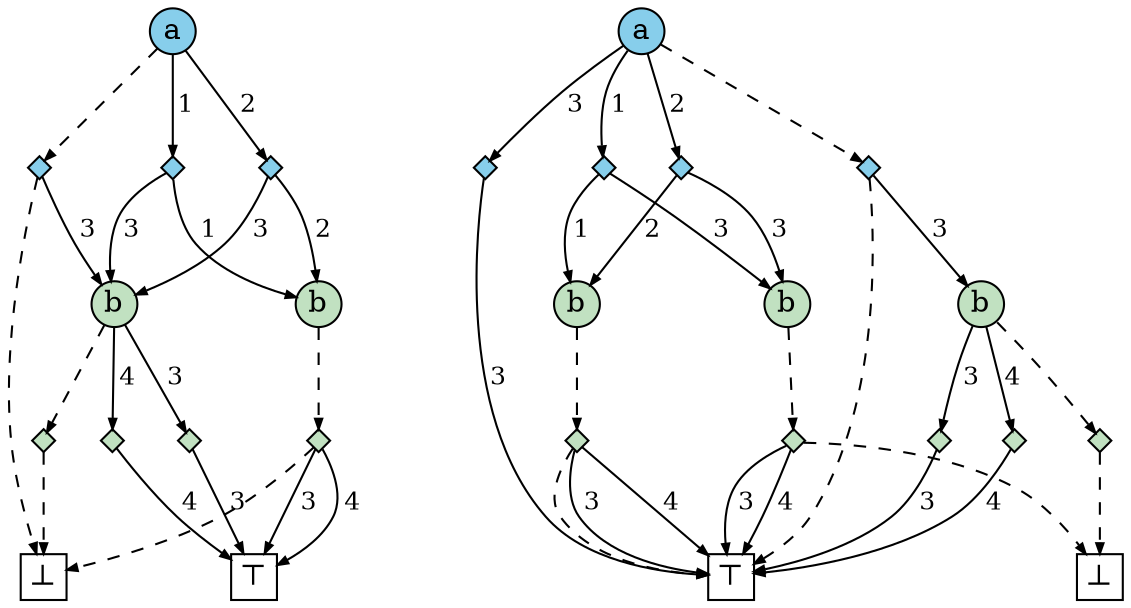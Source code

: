 
    digraph G {
       n150 [label="a", shape=circle, width=0.3, fixedsize=true, style=filled, fillcolor="skyblue"]
   n151 [label="", shape=diamond, width=0.15, height=0.15, style=filled, fillcolor="skyblue"]
   n150 -> n151 [arrowhead=normal, label=" 1 ", labelangle=-30, fontsize=12, arrowsize=0.5, color="#555", fontcolor="black"]
   n151 -> n152 [arrowhead=normal, label=" 1 ", labelangle=-30, fontsize=12, arrowsize=0.5, color="#555", fontcolor="black"]
   n152 [label="b", shape=circle, width=0.3, fixedsize=true, style=filled, fillcolor="#C1E1C1"]
   n153 [label="", shape=diamond, width=0.15, height=0.15, style=filled, fillcolor="#C1E1C1"]
   n152 -> n153 [arrowhead=normal, arrowsize=0.5, style=dashed, color="#555"]
   n153 -> n154 [arrowhead=normal, label=" 3 ", labelangle=-30, fontsize=12, arrowsize=0.5, color="#555", fontcolor="black"]
   n154 [label="⊤", shape=box, width=0.3, height=0.3, fixedsize=true]
   n153 -> n154 [arrowhead=normal, label=" 4 ", labelangle=-30, fontsize=12, arrowsize=0.5, color="#555", fontcolor="black"]
   n153 -> n155 [arrowhead=normal, arrowsize=0.5, style=dashed, color="#555"]
   {rank=same; n153}
   n155 [label="⊥", shape=box, width=0.3, height=0.3, fixedsize=true]
   n151 -> n156 [arrowhead=normal, label=" 3 ", labelangle=-30, fontsize=12, arrowsize=0.5, color="#555", fontcolor="black"]
   n156 [label="b", shape=circle, width=0.3, fixedsize=true, style=filled, fillcolor="#C1E1C1"]
   n157 [label="", shape=diamond, width=0.15, height=0.15, style=filled, fillcolor="#C1E1C1"]
   n156 -> n157 [arrowhead=normal, label=" 3 ", labelangle=-30, fontsize=12, arrowsize=0.5, color="#555", fontcolor="black"]
   n157 -> n154 [arrowhead=normal, label=" 3 ", labelangle=-30, fontsize=12, arrowsize=0.5, color="#555", fontcolor="black"]
   n158 [label="", shape=diamond, width=0.15, height=0.15, style=filled, fillcolor="#C1E1C1"]
   n156 -> n158 [arrowhead=normal, label=" 4 ", labelangle=-30, fontsize=12, arrowsize=0.5, color="#555", fontcolor="black"]
   n158 -> n154 [arrowhead=normal, label=" 4 ", labelangle=-30, fontsize=12, arrowsize=0.5, color="#555", fontcolor="black"]
   n159 [label="", shape=diamond, width=0.15, height=0.15, style=filled, fillcolor="#C1E1C1"]
   n156 -> n159 [arrowhead=normal, arrowsize=0.5, style=dashed, color="#555"]
   n159 -> n155 [arrowhead=normal, arrowsize=0.5, style=dashed, color="#555"]
   {rank=same; n157; n158; n159}
   n160 [label="", shape=diamond, width=0.15, height=0.15, style=filled, fillcolor="skyblue"]
   n150 -> n160 [arrowhead=normal, label=" 2 ", labelangle=-30, fontsize=12, arrowsize=0.5, color="#555", fontcolor="black"]
   n160 -> n152 [arrowhead=normal, label=" 2 ", labelangle=-30, fontsize=12, arrowsize=0.5, color="#555", fontcolor="black"]
   n160 -> n156 [arrowhead=normal, label=" 3 ", labelangle=-30, fontsize=12, arrowsize=0.5, color="#555", fontcolor="black"]
   n161 [label="", shape=diamond, width=0.15, height=0.15, style=filled, fillcolor="skyblue"]
   n150 -> n161 [arrowhead=normal, arrowsize=0.5, style=dashed, color="#555"]
   n161 -> n156 [arrowhead=normal, label=" 3 ", labelangle=-30, fontsize=12, arrowsize=0.5, color="#555", fontcolor="black"]
   n161 -> n155 [arrowhead=normal, arrowsize=0.5, style=dashed, color="#555"]
   {rank=same; n151; n160; n161}
   n162 [label="a", shape=circle, width=0.3, fixedsize=true, style=filled, fillcolor="skyblue"]
   n163 [label="", shape=diamond, width=0.15, height=0.15, style=filled, fillcolor="skyblue"]
   n162 -> n163 [arrowhead=normal, label=" 1 ", labelangle=-30, fontsize=12, arrowsize=0.5, color="#555", fontcolor="black"]
   n163 -> n164 [arrowhead=normal, label=" 1 ", labelangle=-30, fontsize=12, arrowsize=0.5, color="#555", fontcolor="black"]
   n164 [label="b", shape=circle, width=0.3, fixedsize=true, style=filled, fillcolor="#C1E1C1"]
   n165 [label="", shape=diamond, width=0.15, height=0.15, style=filled, fillcolor="#C1E1C1"]
   n164 -> n165 [arrowhead=normal, arrowsize=0.5, style=dashed, color="#555"]
   n165 -> n166 [arrowhead=normal, label=" 3 ", labelangle=-30, fontsize=12, arrowsize=0.5, color="#555", fontcolor="black"]
   n166 [label="⊤", shape=box, width=0.3, height=0.3, fixedsize=true]
   n165 -> n166 [arrowhead=normal, label=" 4 ", labelangle=-30, fontsize=12, arrowsize=0.5, color="#555", fontcolor="black"]
   n165 -> n166 [arrowhead=normal, arrowsize=0.5, style=dashed, color="#555"]
   {rank=same; n165}
   n163 -> n167 [arrowhead=normal, label=" 3 ", labelangle=-30, fontsize=12, arrowsize=0.5, color="#555", fontcolor="black"]
   n167 [label="b", shape=circle, width=0.3, fixedsize=true, style=filled, fillcolor="#C1E1C1"]
   n168 [label="", shape=diamond, width=0.15, height=0.15, style=filled, fillcolor="#C1E1C1"]
   n167 -> n168 [arrowhead=normal, arrowsize=0.5, style=dashed, color="#555"]
   n168 -> n166 [arrowhead=normal, label=" 3 ", labelangle=-30, fontsize=12, arrowsize=0.5, color="#555", fontcolor="black"]
   n168 -> n166 [arrowhead=normal, label=" 4 ", labelangle=-30, fontsize=12, arrowsize=0.5, color="#555", fontcolor="black"]
   n168 -> n169 [arrowhead=normal, arrowsize=0.5, style=dashed, color="#555"]
   {rank=same; n168}
   n169 [label="⊥", shape=box, width=0.3, height=0.3, fixedsize=true]
   n170 [label="", shape=diamond, width=0.15, height=0.15, style=filled, fillcolor="skyblue"]
   n162 -> n170 [arrowhead=normal, label=" 2 ", labelangle=-30, fontsize=12, arrowsize=0.5, color="#555", fontcolor="black"]
   n170 -> n164 [arrowhead=normal, label=" 2 ", labelangle=-30, fontsize=12, arrowsize=0.5, color="#555", fontcolor="black"]
   n170 -> n167 [arrowhead=normal, label=" 3 ", labelangle=-30, fontsize=12, arrowsize=0.5, color="#555", fontcolor="black"]
   n171 [label="", shape=diamond, width=0.15, height=0.15, style=filled, fillcolor="skyblue"]
   n162 -> n171 [arrowhead=normal, label=" 3 ", labelangle=-30, fontsize=12, arrowsize=0.5, color="#555", fontcolor="black"]
   n171 -> n166 [arrowhead=normal, label=" 3 ", labelangle=-30, fontsize=12, arrowsize=0.5, color="#555", fontcolor="black"]
   n172 [label="", shape=diamond, width=0.15, height=0.15, style=filled, fillcolor="skyblue"]
   n162 -> n172 [arrowhead=normal, arrowsize=0.5, style=dashed, color="#555"]
   n172 -> n173 [arrowhead=normal, label=" 3 ", labelangle=-30, fontsize=12, arrowsize=0.5, color="#555", fontcolor="black"]
   n173 [label="b", shape=circle, width=0.3, fixedsize=true, style=filled, fillcolor="#C1E1C1"]
   n174 [label="", shape=diamond, width=0.15, height=0.15, style=filled, fillcolor="#C1E1C1"]
   n173 -> n174 [arrowhead=normal, label=" 3 ", labelangle=-30, fontsize=12, arrowsize=0.5, color="#555", fontcolor="black"]
   n174 -> n166 [arrowhead=normal, label=" 3 ", labelangle=-30, fontsize=12, arrowsize=0.5, color="#555", fontcolor="black"]
   n175 [label="", shape=diamond, width=0.15, height=0.15, style=filled, fillcolor="#C1E1C1"]
   n173 -> n175 [arrowhead=normal, label=" 4 ", labelangle=-30, fontsize=12, arrowsize=0.5, color="#555", fontcolor="black"]
   n175 -> n166 [arrowhead=normal, label=" 4 ", labelangle=-30, fontsize=12, arrowsize=0.5, color="#555", fontcolor="black"]
   n176 [label="", shape=diamond, width=0.15, height=0.15, style=filled, fillcolor="#C1E1C1"]
   n173 -> n176 [arrowhead=normal, arrowsize=0.5, style=dashed, color="#555"]
   n176 -> n169 [arrowhead=normal, arrowsize=0.5, style=dashed, color="#555"]
   {rank=same; n174; n175; n176}
   n172 -> n166 [arrowhead=normal, arrowsize=0.5, style=dashed, color="#555"]
   {rank=same; n163; n170; n171; n172}

    }